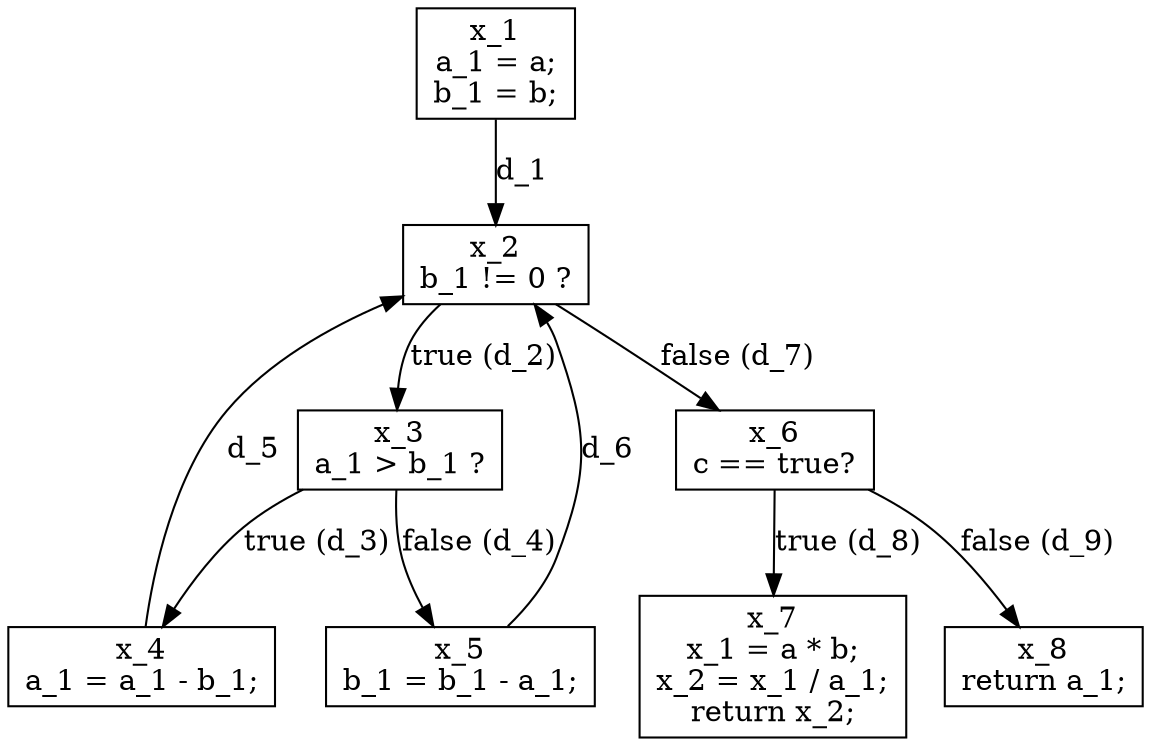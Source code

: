 digraph {
    node [
        shape = "box"
    ]
    fontname = "Helvetica"
    fontsize = 8


    assign [
        label = "x_1\na_1 = a;\nb_1 = b;"
    ]

    while [
        label = "x_2\nb_1 != 0 ?"
    ]

    a1b1 [
        label = "x_3\na_1 > b_1 ?"
    ]

    a1 [
        label = "x_4\na_1 = a_1 - b_1;"
    ]

    b1 [
        label = "x_5\nb_1 = b_1 - a_1;"
    ]

    if [
        label = "x_6\nc == true?"
    ]

    x1x2 [
        label = "x_7\nx_1 = a * b;\nx_2 = x_1 / a_1;\nreturn x_2;"
    ]

    ret [
        label = "x_8\nreturn a_1;"
    ]

    assign -> while [
        label = "d_1";
    ]

    while -> a1b1 [
        label = "true (d_2)"
    ] 

    a1b1 -> a1 [
        label = "true (d_3)"
    ]

    a1b1 -> b1 [
        label = "false (d_4)"
    ] 

    a1 -> while [
        label = "d_5";
    ]
    
    b1 -> while [
       label = "d_6";
    ]

    while -> if [
        label = "false (d_7)"
    ]

    if -> x1x2 [
        label = "true (d_8)"
    ]

    if -> ret [
        label = "false (d_9)"
    ]
}
